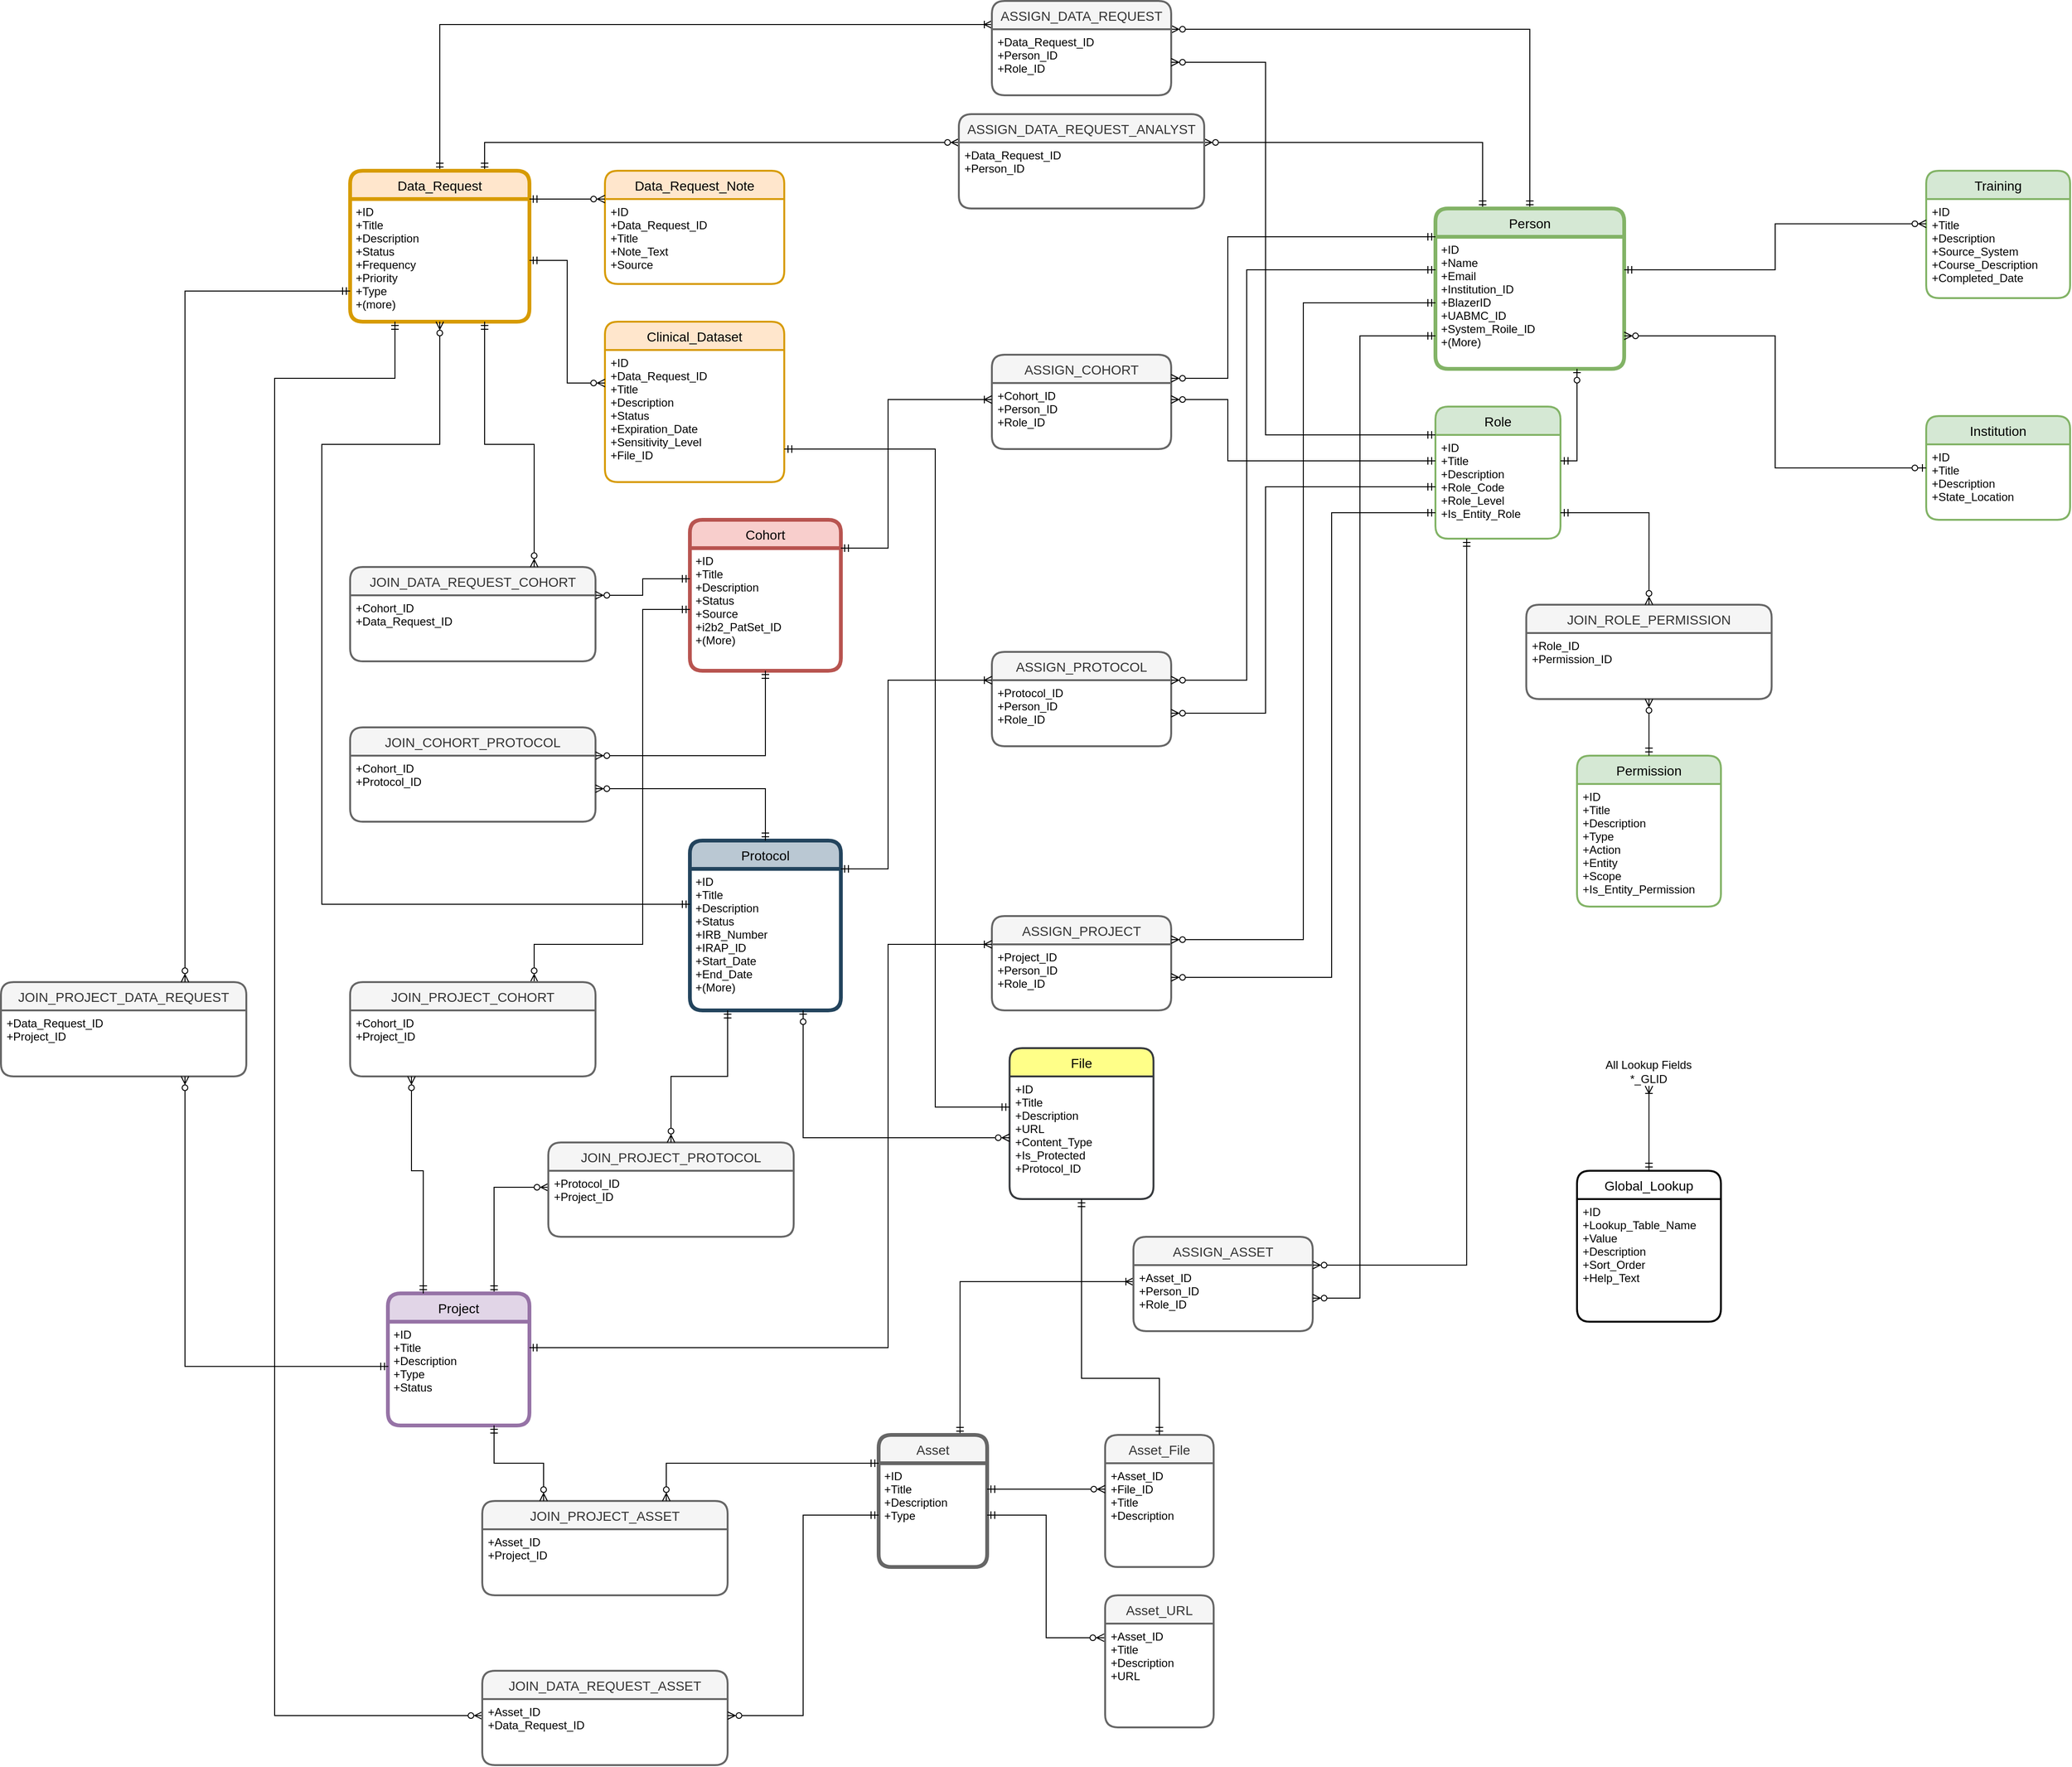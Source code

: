 <mxfile version="22.0.8" type="github">
  <diagram name="Page-1" id="xtjMV_4c2BJUKLzfslF3">
    <mxGraphModel dx="2847" dy="1235" grid="1" gridSize="10" guides="1" tooltips="1" connect="1" arrows="1" fold="1" page="1" pageScale="1" pageWidth="850" pageHeight="1100" math="0" shadow="0">
      <root>
        <mxCell id="0" />
        <mxCell id="1" parent="0" />
        <mxCell id="YR00LoiBqyuWsT7NiNpU-50" style="edgeStyle=orthogonalEdgeStyle;rounded=0;orthogonalLoop=1;jettySize=auto;html=1;exitX=0.5;exitY=0;exitDx=0;exitDy=0;entryX=0;entryY=0.25;entryDx=0;entryDy=0;startArrow=ERmandOne;startFill=0;endArrow=ERoneToMany;endFill=0;" edge="1" parent="1" source="YR00LoiBqyuWsT7NiNpU-1" target="YR00LoiBqyuWsT7NiNpU-38">
          <mxGeometry relative="1" as="geometry" />
        </mxCell>
        <mxCell id="YR00LoiBqyuWsT7NiNpU-52" style="edgeStyle=orthogonalEdgeStyle;rounded=0;orthogonalLoop=1;jettySize=auto;html=1;exitX=0.75;exitY=0;exitDx=0;exitDy=0;entryX=0;entryY=0;entryDx=0;entryDy=0;startArrow=ERmandOne;startFill=0;endArrow=ERzeroToMany;endFill=0;" edge="1" parent="1" source="YR00LoiBqyuWsT7NiNpU-1" target="YR00LoiBqyuWsT7NiNpU-47">
          <mxGeometry relative="1" as="geometry">
            <Array as="points">
              <mxPoint x="193" y="180" />
            </Array>
          </mxGeometry>
        </mxCell>
        <mxCell id="YR00LoiBqyuWsT7NiNpU-1" value="Data_Request" style="swimlane;childLayout=stackLayout;horizontal=1;startSize=30;horizontalStack=0;rounded=1;fontSize=14;fontStyle=0;strokeWidth=4;resizeParent=0;resizeLast=1;shadow=0;dashed=0;align=center;fillColor=#ffe6cc;strokeColor=#d79b00;" vertex="1" parent="1">
          <mxGeometry x="50" y="210" width="190" height="160" as="geometry" />
        </mxCell>
        <mxCell id="YR00LoiBqyuWsT7NiNpU-2" value="+ID&#xa;+Title&#xa;+Description&#xa;+Status&#xa;+Frequency&#xa;+Priority&#xa;+Type&#xa;+(more)" style="align=left;strokeColor=none;fillColor=none;spacingLeft=4;fontSize=12;verticalAlign=top;resizable=0;rotatable=0;part=1;" vertex="1" parent="YR00LoiBqyuWsT7NiNpU-1">
          <mxGeometry y="30" width="190" height="130" as="geometry" />
        </mxCell>
        <mxCell id="YR00LoiBqyuWsT7NiNpU-51" style="edgeStyle=orthogonalEdgeStyle;rounded=0;orthogonalLoop=1;jettySize=auto;html=1;exitX=0.5;exitY=0;exitDx=0;exitDy=0;entryX=1;entryY=0;entryDx=0;entryDy=0;startArrow=ERmandOne;startFill=0;endArrow=ERzeroToMany;endFill=0;" edge="1" parent="1" source="YR00LoiBqyuWsT7NiNpU-3" target="YR00LoiBqyuWsT7NiNpU-39">
          <mxGeometry relative="1" as="geometry">
            <Array as="points">
              <mxPoint x="1300" y="60" />
            </Array>
          </mxGeometry>
        </mxCell>
        <mxCell id="YR00LoiBqyuWsT7NiNpU-53" style="edgeStyle=orthogonalEdgeStyle;rounded=0;orthogonalLoop=1;jettySize=auto;html=1;exitX=0.25;exitY=0;exitDx=0;exitDy=0;entryX=1;entryY=0;entryDx=0;entryDy=0;startArrow=ERmandOne;startFill=0;endArrow=ERzeroToMany;endFill=0;" edge="1" parent="1" source="YR00LoiBqyuWsT7NiNpU-3" target="YR00LoiBqyuWsT7NiNpU-47">
          <mxGeometry relative="1" as="geometry">
            <Array as="points">
              <mxPoint x="1250" y="180" />
            </Array>
          </mxGeometry>
        </mxCell>
        <mxCell id="YR00LoiBqyuWsT7NiNpU-3" value="Person" style="swimlane;childLayout=stackLayout;horizontal=1;startSize=30;horizontalStack=0;rounded=1;fontSize=14;fontStyle=0;strokeWidth=4;resizeParent=0;resizeLast=1;shadow=0;dashed=0;align=center;fillColor=#d5e8d4;strokeColor=#82b366;" vertex="1" parent="1">
          <mxGeometry x="1200" y="250" width="200" height="170" as="geometry" />
        </mxCell>
        <mxCell id="YR00LoiBqyuWsT7NiNpU-4" value="+ID&#xa;+Name&#xa;+Email&#xa;+Institution_ID&#xa;+BlazerID&#xa;+UABMC_ID&#xa;+System_Roile_ID&#xa;+(More)" style="align=left;strokeColor=none;fillColor=none;spacingLeft=4;fontSize=12;verticalAlign=top;resizable=0;rotatable=0;part=1;" vertex="1" parent="YR00LoiBqyuWsT7NiNpU-3">
          <mxGeometry y="30" width="200" height="140" as="geometry" />
        </mxCell>
        <mxCell id="YR00LoiBqyuWsT7NiNpU-83" style="edgeStyle=orthogonalEdgeStyle;rounded=0;orthogonalLoop=1;jettySize=auto;html=1;exitX=0.75;exitY=0;exitDx=0;exitDy=0;entryX=0;entryY=0.25;entryDx=0;entryDy=0;startArrow=ERmandOne;startFill=0;endArrow=ERzeroToMany;endFill=0;" edge="1" parent="1" source="YR00LoiBqyuWsT7NiNpU-6" target="YR00LoiBqyuWsT7NiNpU-82">
          <mxGeometry relative="1" as="geometry" />
        </mxCell>
        <mxCell id="YR00LoiBqyuWsT7NiNpU-6" value="Project" style="swimlane;childLayout=stackLayout;horizontal=1;startSize=30;horizontalStack=0;rounded=1;fontSize=14;fontStyle=0;strokeWidth=4;resizeParent=0;resizeLast=1;shadow=0;dashed=0;align=center;fillColor=#e1d5e7;strokeColor=#9673a6;" vertex="1" parent="1">
          <mxGeometry x="90" y="1400" width="150" height="140" as="geometry" />
        </mxCell>
        <mxCell id="YR00LoiBqyuWsT7NiNpU-7" value="+ID&#xa;+Title&#xa;+Description&#xa;+Type&#xa;+Status" style="align=left;strokeColor=none;fillColor=none;spacingLeft=4;fontSize=12;verticalAlign=top;resizable=0;rotatable=0;part=1;" vertex="1" parent="YR00LoiBqyuWsT7NiNpU-6">
          <mxGeometry y="30" width="150" height="110" as="geometry" />
        </mxCell>
        <mxCell id="YR00LoiBqyuWsT7NiNpU-76" style="edgeStyle=orthogonalEdgeStyle;rounded=0;orthogonalLoop=1;jettySize=auto;html=1;exitX=0.75;exitY=0;exitDx=0;exitDy=0;entryX=0;entryY=0.25;entryDx=0;entryDy=0;startArrow=ERmandOne;startFill=0;endArrow=ERoneToMany;endFill=0;" edge="1" parent="1" source="YR00LoiBqyuWsT7NiNpU-8" target="YR00LoiBqyuWsT7NiNpU-45">
          <mxGeometry relative="1" as="geometry" />
        </mxCell>
        <mxCell id="YR00LoiBqyuWsT7NiNpU-8" value="Asset" style="swimlane;childLayout=stackLayout;horizontal=1;startSize=30;horizontalStack=0;rounded=1;fontSize=14;fontStyle=0;strokeWidth=4;resizeParent=0;resizeLast=1;shadow=0;dashed=0;align=center;fillColor=#f5f5f5;strokeColor=#666666;fontColor=#333333;" vertex="1" parent="1">
          <mxGeometry x="610" y="1550" width="115" height="140" as="geometry" />
        </mxCell>
        <mxCell id="YR00LoiBqyuWsT7NiNpU-9" value="+ID&#xa;+Title&#xa;+Description&#xa;+Type" style="align=left;strokeColor=none;fillColor=none;spacingLeft=4;fontSize=12;verticalAlign=top;resizable=0;rotatable=0;part=1;" vertex="1" parent="YR00LoiBqyuWsT7NiNpU-8">
          <mxGeometry y="30" width="115" height="110" as="geometry" />
        </mxCell>
        <mxCell id="YR00LoiBqyuWsT7NiNpU-10" value="Asset_File" style="swimlane;childLayout=stackLayout;horizontal=1;startSize=30;horizontalStack=0;rounded=1;fontSize=14;fontStyle=0;strokeWidth=2;resizeParent=0;resizeLast=1;shadow=0;dashed=0;align=center;fillColor=#f5f5f5;strokeColor=#666666;fontColor=#333333;" vertex="1" parent="1">
          <mxGeometry x="850" y="1550" width="115" height="140" as="geometry" />
        </mxCell>
        <mxCell id="YR00LoiBqyuWsT7NiNpU-11" value="+Asset_ID&#xa;+File_ID&#xa;+Title&#xa;+Description" style="align=left;strokeColor=none;fillColor=none;spacingLeft=4;fontSize=12;verticalAlign=top;resizable=0;rotatable=0;part=1;" vertex="1" parent="YR00LoiBqyuWsT7NiNpU-10">
          <mxGeometry y="30" width="115" height="110" as="geometry" />
        </mxCell>
        <mxCell id="YR00LoiBqyuWsT7NiNpU-12" value="Asset_URL" style="swimlane;childLayout=stackLayout;horizontal=1;startSize=30;horizontalStack=0;rounded=1;fontSize=14;fontStyle=0;strokeWidth=2;resizeParent=0;resizeLast=1;shadow=0;dashed=0;align=center;fillColor=#f5f5f5;strokeColor=#666666;fontColor=#333333;" vertex="1" parent="1">
          <mxGeometry x="850" y="1720" width="115" height="140" as="geometry" />
        </mxCell>
        <mxCell id="YR00LoiBqyuWsT7NiNpU-13" value="+Asset_ID&#xa;+Title&#xa;+Description&#xa;+URL" style="align=left;strokeColor=none;fillColor=none;spacingLeft=4;fontSize=12;verticalAlign=top;resizable=0;rotatable=0;part=1;" vertex="1" parent="YR00LoiBqyuWsT7NiNpU-12">
          <mxGeometry y="30" width="115" height="110" as="geometry" />
        </mxCell>
        <mxCell id="YR00LoiBqyuWsT7NiNpU-14" style="edgeStyle=orthogonalEdgeStyle;rounded=0;orthogonalLoop=1;jettySize=auto;html=1;exitX=1;exitY=0.25;exitDx=0;exitDy=0;entryX=0;entryY=0.25;entryDx=0;entryDy=0;startArrow=ERmandOne;startFill=0;endArrow=ERzeroToMany;endFill=0;" edge="1" parent="1" source="YR00LoiBqyuWsT7NiNpU-9" target="YR00LoiBqyuWsT7NiNpU-11">
          <mxGeometry relative="1" as="geometry" />
        </mxCell>
        <mxCell id="YR00LoiBqyuWsT7NiNpU-15" style="edgeStyle=orthogonalEdgeStyle;rounded=0;orthogonalLoop=1;jettySize=auto;html=1;exitX=1;exitY=0.5;exitDx=0;exitDy=0;entryX=-0.009;entryY=0.136;entryDx=0;entryDy=0;entryPerimeter=0;startArrow=ERmandOne;startFill=0;endArrow=ERzeroToMany;endFill=0;" edge="1" parent="1" source="YR00LoiBqyuWsT7NiNpU-9" target="YR00LoiBqyuWsT7NiNpU-13">
          <mxGeometry relative="1" as="geometry" />
        </mxCell>
        <mxCell id="YR00LoiBqyuWsT7NiNpU-16" value="Role" style="swimlane;childLayout=stackLayout;horizontal=1;startSize=30;horizontalStack=0;rounded=1;fontSize=14;fontStyle=0;strokeWidth=2;resizeParent=0;resizeLast=1;shadow=0;dashed=0;align=center;fillColor=#d5e8d4;strokeColor=#82b366;" vertex="1" parent="1">
          <mxGeometry x="1200" y="460" width="132.5" height="140" as="geometry" />
        </mxCell>
        <mxCell id="YR00LoiBqyuWsT7NiNpU-17" value="+ID&#xa;+Title&#xa;+Description&#xa;+Role_Code&#xa;+Role_Level&#xa;+Is_Entity_Role" style="align=left;strokeColor=none;fillColor=none;spacingLeft=4;fontSize=12;verticalAlign=top;resizable=0;rotatable=0;part=1;" vertex="1" parent="YR00LoiBqyuWsT7NiNpU-16">
          <mxGeometry y="30" width="132.5" height="110" as="geometry" />
        </mxCell>
        <mxCell id="YR00LoiBqyuWsT7NiNpU-18" value="Permission" style="swimlane;childLayout=stackLayout;horizontal=1;startSize=30;horizontalStack=0;rounded=1;fontSize=14;fontStyle=0;strokeWidth=2;resizeParent=0;resizeLast=1;shadow=0;dashed=0;align=center;fillColor=#d5e8d4;strokeColor=#82b366;" vertex="1" parent="1">
          <mxGeometry x="1350" y="830" width="152.5" height="160" as="geometry" />
        </mxCell>
        <mxCell id="YR00LoiBqyuWsT7NiNpU-19" value="+ID&#xa;+Title&#xa;+Description&#xa;+Type&#xa;+Action&#xa;+Entity&#xa;+Scope&#xa;+Is_Entity_Permission" style="align=left;strokeColor=none;fillColor=none;spacingLeft=4;fontSize=12;verticalAlign=top;resizable=0;rotatable=0;part=1;" vertex="1" parent="YR00LoiBqyuWsT7NiNpU-18">
          <mxGeometry y="30" width="152.5" height="130" as="geometry" />
        </mxCell>
        <mxCell id="YR00LoiBqyuWsT7NiNpU-20" value="Data_Request_Note" style="swimlane;childLayout=stackLayout;horizontal=1;startSize=30;horizontalStack=0;rounded=1;fontSize=14;fontStyle=0;strokeWidth=2;resizeParent=0;resizeLast=1;shadow=0;dashed=0;align=center;fillColor=#ffe6cc;strokeColor=#d79b00;" vertex="1" parent="1">
          <mxGeometry x="320" y="210" width="190" height="120" as="geometry" />
        </mxCell>
        <mxCell id="YR00LoiBqyuWsT7NiNpU-21" value="+ID&#xa;+Data_Request_ID&#xa;+Title&#xa;+Note_Text&#xa;+Source&#xa;" style="align=left;strokeColor=none;fillColor=none;spacingLeft=4;fontSize=12;verticalAlign=top;resizable=0;rotatable=0;part=1;" vertex="1" parent="YR00LoiBqyuWsT7NiNpU-20">
          <mxGeometry y="30" width="190" height="90" as="geometry" />
        </mxCell>
        <mxCell id="YR00LoiBqyuWsT7NiNpU-22" style="edgeStyle=orthogonalEdgeStyle;rounded=0;orthogonalLoop=1;jettySize=auto;html=1;exitX=1;exitY=0;exitDx=0;exitDy=0;entryX=0;entryY=0;entryDx=0;entryDy=0;startArrow=ERmandOne;startFill=0;endArrow=ERzeroToMany;endFill=0;" edge="1" parent="1" source="YR00LoiBqyuWsT7NiNpU-2" target="YR00LoiBqyuWsT7NiNpU-21">
          <mxGeometry relative="1" as="geometry">
            <Array as="points">
              <mxPoint x="280" y="240" />
              <mxPoint x="280" y="240" />
            </Array>
          </mxGeometry>
        </mxCell>
        <mxCell id="YR00LoiBqyuWsT7NiNpU-23" value="Clinical_Dataset" style="swimlane;childLayout=stackLayout;horizontal=1;startSize=30;horizontalStack=0;rounded=1;fontSize=14;fontStyle=0;strokeWidth=2;resizeParent=0;resizeLast=1;shadow=0;dashed=0;align=center;fillColor=#ffe6cc;strokeColor=#d79b00;" vertex="1" parent="1">
          <mxGeometry x="320" y="370" width="190" height="170" as="geometry" />
        </mxCell>
        <mxCell id="YR00LoiBqyuWsT7NiNpU-24" value="+ID&#xa;+Data_Request_ID&#xa;+Title&#xa;+Description&#xa;+Status&#xa;+Expiration_Date&#xa;+Sensitivity_Level&#xa;+File_ID&#xa;" style="align=left;strokeColor=none;fillColor=none;spacingLeft=4;fontSize=12;verticalAlign=top;resizable=0;rotatable=0;part=1;" vertex="1" parent="YR00LoiBqyuWsT7NiNpU-23">
          <mxGeometry y="30" width="190" height="140" as="geometry" />
        </mxCell>
        <mxCell id="YR00LoiBqyuWsT7NiNpU-25" style="edgeStyle=orthogonalEdgeStyle;rounded=0;orthogonalLoop=1;jettySize=auto;html=1;exitX=1;exitY=0.5;exitDx=0;exitDy=0;entryX=0;entryY=0.25;entryDx=0;entryDy=0;startArrow=ERmandOne;startFill=0;endArrow=ERzeroToMany;endFill=0;" edge="1" parent="1" source="YR00LoiBqyuWsT7NiNpU-2" target="YR00LoiBqyuWsT7NiNpU-24">
          <mxGeometry relative="1" as="geometry" />
        </mxCell>
        <mxCell id="YR00LoiBqyuWsT7NiNpU-26" value="Cohort" style="swimlane;childLayout=stackLayout;horizontal=1;startSize=30;horizontalStack=0;rounded=1;fontSize=14;fontStyle=0;strokeWidth=4;resizeParent=0;resizeLast=1;shadow=0;dashed=0;align=center;fillColor=#f8cecc;strokeColor=#b85450;" vertex="1" parent="1">
          <mxGeometry x="410" y="580" width="160" height="160" as="geometry" />
        </mxCell>
        <mxCell id="YR00LoiBqyuWsT7NiNpU-27" value="+ID&#xa;+Title&#xa;+Description&#xa;+Status&#xa;+Source&#xa;+i2b2_PatSet_ID&#xa;+(More)" style="align=left;strokeColor=none;fillColor=none;spacingLeft=4;fontSize=12;verticalAlign=top;resizable=0;rotatable=0;part=1;" vertex="1" parent="YR00LoiBqyuWsT7NiNpU-26">
          <mxGeometry y="30" width="160" height="130" as="geometry" />
        </mxCell>
        <mxCell id="YR00LoiBqyuWsT7NiNpU-28" value="Protocol" style="swimlane;childLayout=stackLayout;horizontal=1;startSize=30;horizontalStack=0;rounded=1;fontSize=14;fontStyle=0;strokeWidth=4;resizeParent=0;resizeLast=1;shadow=0;dashed=0;align=center;fillColor=#bac8d3;strokeColor=#23445d;" vertex="1" parent="1">
          <mxGeometry x="410" y="920" width="160" height="180" as="geometry" />
        </mxCell>
        <mxCell id="YR00LoiBqyuWsT7NiNpU-29" value="+ID&#xa;+Title&#xa;+Description&#xa;+Status&#xa;+IRB_Number&#xa;+IRAP_ID&#xa;+Start_Date&#xa;+End_Date&#xa;+(More)" style="align=left;strokeColor=none;fillColor=none;spacingLeft=4;fontSize=12;verticalAlign=top;resizable=0;rotatable=0;part=1;" vertex="1" parent="YR00LoiBqyuWsT7NiNpU-28">
          <mxGeometry y="30" width="160" height="150" as="geometry" />
        </mxCell>
        <mxCell id="YR00LoiBqyuWsT7NiNpU-30" value="Training" style="swimlane;childLayout=stackLayout;horizontal=1;startSize=30;horizontalStack=0;rounded=1;fontSize=14;fontStyle=0;strokeWidth=2;resizeParent=0;resizeLast=1;shadow=0;dashed=0;align=center;fillColor=#d5e8d4;strokeColor=#82b366;" vertex="1" parent="1">
          <mxGeometry x="1720" y="210" width="152.5" height="135" as="geometry" />
        </mxCell>
        <mxCell id="YR00LoiBqyuWsT7NiNpU-31" value="+ID&#xa;+Title&#xa;+Description&#xa;+Source_System&#xa;+Course_Description&#xa;+Completed_Date&#xa;" style="align=left;strokeColor=none;fillColor=none;spacingLeft=4;fontSize=12;verticalAlign=top;resizable=0;rotatable=0;part=1;" vertex="1" parent="YR00LoiBqyuWsT7NiNpU-30">
          <mxGeometry y="30" width="152.5" height="105" as="geometry" />
        </mxCell>
        <mxCell id="YR00LoiBqyuWsT7NiNpU-32" value="File" style="swimlane;childLayout=stackLayout;horizontal=1;startSize=30;horizontalStack=0;rounded=1;fontSize=14;fontStyle=0;strokeWidth=2;resizeParent=0;resizeLast=1;shadow=0;dashed=0;align=center;fillColor=#ffff88;strokeColor=#36393d;" vertex="1" parent="1">
          <mxGeometry x="748.75" y="1140" width="152.5" height="160" as="geometry" />
        </mxCell>
        <mxCell id="YR00LoiBqyuWsT7NiNpU-33" value="+ID&#xa;+Title&#xa;+Description&#xa;+URL&#xa;+Content_Type&#xa;+Is_Protected&#xa;+Protocol_ID&#xa;" style="align=left;strokeColor=none;fillColor=none;spacingLeft=4;fontSize=12;verticalAlign=top;resizable=0;rotatable=0;part=1;" vertex="1" parent="YR00LoiBqyuWsT7NiNpU-32">
          <mxGeometry y="30" width="152.5" height="130" as="geometry" />
        </mxCell>
        <mxCell id="YR00LoiBqyuWsT7NiNpU-109" style="edgeStyle=orthogonalEdgeStyle;rounded=0;orthogonalLoop=1;jettySize=auto;html=1;exitX=0.5;exitY=0;exitDx=0;exitDy=0;entryX=0.5;entryY=1;entryDx=0;entryDy=0;startArrow=ERmandOne;startFill=0;endArrow=ERoneToMany;endFill=0;" edge="1" parent="1" source="YR00LoiBqyuWsT7NiNpU-34" target="YR00LoiBqyuWsT7NiNpU-108">
          <mxGeometry relative="1" as="geometry" />
        </mxCell>
        <mxCell id="YR00LoiBqyuWsT7NiNpU-34" value="Global_Lookup" style="swimlane;childLayout=stackLayout;horizontal=1;startSize=30;horizontalStack=0;rounded=1;fontSize=14;fontStyle=0;strokeWidth=2;resizeParent=0;resizeLast=1;shadow=0;dashed=0;align=center;" vertex="1" parent="1">
          <mxGeometry x="1350" y="1270" width="152.5" height="160" as="geometry" />
        </mxCell>
        <mxCell id="YR00LoiBqyuWsT7NiNpU-35" value="+ID&#xa;+Lookup_Table_Name&#xa;+Value&#xa;+Description&#xa;+Sort_Order&#xa;+Help_Text" style="align=left;strokeColor=none;fillColor=none;spacingLeft=4;fontSize=12;verticalAlign=top;resizable=0;rotatable=0;part=1;" vertex="1" parent="YR00LoiBqyuWsT7NiNpU-34">
          <mxGeometry y="30" width="152.5" height="130" as="geometry" />
        </mxCell>
        <mxCell id="YR00LoiBqyuWsT7NiNpU-36" value="Institution" style="swimlane;childLayout=stackLayout;horizontal=1;startSize=30;horizontalStack=0;rounded=1;fontSize=14;fontStyle=0;strokeWidth=2;resizeParent=0;resizeLast=1;shadow=0;dashed=0;align=center;fillColor=#d5e8d4;strokeColor=#82b366;" vertex="1" parent="1">
          <mxGeometry x="1720" y="470" width="152.5" height="110" as="geometry" />
        </mxCell>
        <mxCell id="YR00LoiBqyuWsT7NiNpU-37" value="+ID&#xa;+Title&#xa;+Description&#xa;+State_Location" style="align=left;strokeColor=none;fillColor=none;spacingLeft=4;fontSize=12;verticalAlign=top;resizable=0;rotatable=0;part=1;" vertex="1" parent="YR00LoiBqyuWsT7NiNpU-36">
          <mxGeometry y="30" width="152.5" height="80" as="geometry" />
        </mxCell>
        <mxCell id="YR00LoiBqyuWsT7NiNpU-38" value="ASSIGN_DATA_REQUEST" style="swimlane;childLayout=stackLayout;horizontal=1;startSize=30;horizontalStack=0;rounded=1;fontSize=14;fontStyle=0;strokeWidth=2;resizeParent=0;resizeLast=1;shadow=0;dashed=0;align=center;fillColor=#f5f5f5;strokeColor=#666666;fontColor=#333333;" vertex="1" parent="1">
          <mxGeometry x="730" y="30" width="190" height="100" as="geometry" />
        </mxCell>
        <mxCell id="YR00LoiBqyuWsT7NiNpU-39" value="+Data_Request_ID&#xa;+Person_ID&#xa;+Role_ID" style="align=left;strokeColor=none;fillColor=none;spacingLeft=4;fontSize=12;verticalAlign=top;resizable=0;rotatable=0;part=1;" vertex="1" parent="YR00LoiBqyuWsT7NiNpU-38">
          <mxGeometry y="30" width="190" height="70" as="geometry" />
        </mxCell>
        <mxCell id="YR00LoiBqyuWsT7NiNpU-40" value="ASSIGN_COHORT" style="swimlane;childLayout=stackLayout;horizontal=1;startSize=30;horizontalStack=0;rounded=1;fontSize=14;fontStyle=0;strokeWidth=2;resizeParent=0;resizeLast=1;shadow=0;dashed=0;align=center;fillColor=#f5f5f5;strokeColor=#666666;fontColor=#333333;" vertex="1" parent="1">
          <mxGeometry x="730" y="405" width="190" height="100" as="geometry" />
        </mxCell>
        <mxCell id="YR00LoiBqyuWsT7NiNpU-41" value="+Cohort_ID&#xa;+Person_ID&#xa;+Role_ID" style="align=left;strokeColor=none;fillColor=none;spacingLeft=4;fontSize=12;verticalAlign=top;resizable=0;rotatable=0;part=1;" vertex="1" parent="YR00LoiBqyuWsT7NiNpU-40">
          <mxGeometry y="30" width="190" height="70" as="geometry" />
        </mxCell>
        <mxCell id="YR00LoiBqyuWsT7NiNpU-42" value="ASSIGN_PROJECT" style="swimlane;childLayout=stackLayout;horizontal=1;startSize=30;horizontalStack=0;rounded=1;fontSize=14;fontStyle=0;strokeWidth=2;resizeParent=0;resizeLast=1;shadow=0;dashed=0;align=center;fillColor=#f5f5f5;strokeColor=#666666;fontColor=#333333;" vertex="1" parent="1">
          <mxGeometry x="730" y="1000" width="190" height="100" as="geometry" />
        </mxCell>
        <mxCell id="YR00LoiBqyuWsT7NiNpU-43" value="+Project_ID&#xa;+Person_ID&#xa;+Role_ID" style="align=left;strokeColor=none;fillColor=none;spacingLeft=4;fontSize=12;verticalAlign=top;resizable=0;rotatable=0;part=1;" vertex="1" parent="YR00LoiBqyuWsT7NiNpU-42">
          <mxGeometry y="30" width="190" height="70" as="geometry" />
        </mxCell>
        <mxCell id="YR00LoiBqyuWsT7NiNpU-44" value="ASSIGN_ASSET" style="swimlane;childLayout=stackLayout;horizontal=1;startSize=30;horizontalStack=0;rounded=1;fontSize=14;fontStyle=0;strokeWidth=2;resizeParent=0;resizeLast=1;shadow=0;dashed=0;align=center;fillColor=#f5f5f5;strokeColor=#666666;fontColor=#333333;" vertex="1" parent="1">
          <mxGeometry x="880" y="1340" width="190" height="100" as="geometry" />
        </mxCell>
        <mxCell id="YR00LoiBqyuWsT7NiNpU-45" value="+Asset_ID&#xa;+Person_ID&#xa;+Role_ID" style="align=left;strokeColor=none;fillColor=none;spacingLeft=4;fontSize=12;verticalAlign=top;resizable=0;rotatable=0;part=1;" vertex="1" parent="YR00LoiBqyuWsT7NiNpU-44">
          <mxGeometry y="30" width="190" height="70" as="geometry" />
        </mxCell>
        <mxCell id="YR00LoiBqyuWsT7NiNpU-46" value="ASSIGN_DATA_REQUEST_ANALYST" style="swimlane;childLayout=stackLayout;horizontal=1;startSize=30;horizontalStack=0;rounded=1;fontSize=14;fontStyle=0;strokeWidth=2;resizeParent=0;resizeLast=1;shadow=0;dashed=0;align=center;fillColor=#f5f5f5;strokeColor=#666666;fontColor=#333333;" vertex="1" parent="1">
          <mxGeometry x="695" y="150" width="260" height="100" as="geometry" />
        </mxCell>
        <mxCell id="YR00LoiBqyuWsT7NiNpU-47" value="+Data_Request_ID&#xa;+Person_ID" style="align=left;strokeColor=none;fillColor=none;spacingLeft=4;fontSize=12;verticalAlign=top;resizable=0;rotatable=0;part=1;" vertex="1" parent="YR00LoiBqyuWsT7NiNpU-46">
          <mxGeometry y="30" width="260" height="70" as="geometry" />
        </mxCell>
        <mxCell id="YR00LoiBqyuWsT7NiNpU-48" value="ASSIGN_PROTOCOL" style="swimlane;childLayout=stackLayout;horizontal=1;startSize=30;horizontalStack=0;rounded=1;fontSize=14;fontStyle=0;strokeWidth=2;resizeParent=0;resizeLast=1;shadow=0;dashed=0;align=center;fillColor=#f5f5f5;strokeColor=#666666;fontColor=#333333;" vertex="1" parent="1">
          <mxGeometry x="730" y="720" width="190" height="100" as="geometry" />
        </mxCell>
        <mxCell id="YR00LoiBqyuWsT7NiNpU-49" value="+Protocol_ID&#xa;+Person_ID&#xa;+Role_ID" style="align=left;strokeColor=none;fillColor=none;spacingLeft=4;fontSize=12;verticalAlign=top;resizable=0;rotatable=0;part=1;" vertex="1" parent="YR00LoiBqyuWsT7NiNpU-48">
          <mxGeometry y="30" width="190" height="70" as="geometry" />
        </mxCell>
        <mxCell id="YR00LoiBqyuWsT7NiNpU-54" style="edgeStyle=orthogonalEdgeStyle;rounded=0;orthogonalLoop=1;jettySize=auto;html=1;exitX=1;exitY=0.5;exitDx=0;exitDy=0;entryX=0;entryY=0;entryDx=0;entryDy=0;startArrow=ERzeroToMany;startFill=0;endArrow=ERmandOne;endFill=0;" edge="1" parent="1" source="YR00LoiBqyuWsT7NiNpU-39" target="YR00LoiBqyuWsT7NiNpU-17">
          <mxGeometry relative="1" as="geometry">
            <Array as="points">
              <mxPoint x="1020" y="95" />
              <mxPoint x="1020" y="490" />
            </Array>
          </mxGeometry>
        </mxCell>
        <mxCell id="YR00LoiBqyuWsT7NiNpU-55" value="JOIN_DATA_REQUEST_COHORT" style="swimlane;childLayout=stackLayout;horizontal=1;startSize=30;horizontalStack=0;rounded=1;fontSize=14;fontStyle=0;strokeWidth=2;resizeParent=0;resizeLast=1;shadow=0;dashed=0;align=center;fillColor=#f5f5f5;strokeColor=#666666;fontColor=#333333;" vertex="1" parent="1">
          <mxGeometry x="50" y="630" width="260" height="100" as="geometry" />
        </mxCell>
        <mxCell id="YR00LoiBqyuWsT7NiNpU-56" value="+Cohort_ID&#xa;+Data_Request_ID" style="align=left;strokeColor=none;fillColor=none;spacingLeft=4;fontSize=12;verticalAlign=top;resizable=0;rotatable=0;part=1;" vertex="1" parent="YR00LoiBqyuWsT7NiNpU-55">
          <mxGeometry y="30" width="260" height="70" as="geometry" />
        </mxCell>
        <mxCell id="YR00LoiBqyuWsT7NiNpU-57" style="edgeStyle=orthogonalEdgeStyle;rounded=0;orthogonalLoop=1;jettySize=auto;html=1;exitX=0.75;exitY=1;exitDx=0;exitDy=0;entryX=0.75;entryY=0;entryDx=0;entryDy=0;startArrow=ERmandOne;startFill=0;endArrow=ERzeroToMany;endFill=0;" edge="1" parent="1" source="YR00LoiBqyuWsT7NiNpU-2" target="YR00LoiBqyuWsT7NiNpU-55">
          <mxGeometry relative="1" as="geometry" />
        </mxCell>
        <mxCell id="YR00LoiBqyuWsT7NiNpU-58" style="edgeStyle=orthogonalEdgeStyle;rounded=0;orthogonalLoop=1;jettySize=auto;html=1;exitX=1;exitY=0;exitDx=0;exitDy=0;entryX=0;entryY=0.25;entryDx=0;entryDy=0;startArrow=ERzeroToMany;startFill=0;endArrow=ERmandOne;endFill=0;" edge="1" parent="1" source="YR00LoiBqyuWsT7NiNpU-56" target="YR00LoiBqyuWsT7NiNpU-27">
          <mxGeometry relative="1" as="geometry">
            <Array as="points">
              <mxPoint x="360" y="660" />
              <mxPoint x="360" y="642" />
            </Array>
          </mxGeometry>
        </mxCell>
        <mxCell id="YR00LoiBqyuWsT7NiNpU-59" style="edgeStyle=orthogonalEdgeStyle;rounded=0;orthogonalLoop=1;jettySize=auto;html=1;exitX=1;exitY=0;exitDx=0;exitDy=0;entryX=0;entryY=0.25;entryDx=0;entryDy=0;startArrow=ERmandOne;startFill=0;endArrow=ERoneToMany;endFill=0;" edge="1" parent="1" source="YR00LoiBqyuWsT7NiNpU-27" target="YR00LoiBqyuWsT7NiNpU-41">
          <mxGeometry relative="1" as="geometry">
            <Array as="points">
              <mxPoint x="620" y="610" />
              <mxPoint x="620" y="452" />
            </Array>
          </mxGeometry>
        </mxCell>
        <mxCell id="YR00LoiBqyuWsT7NiNpU-60" style="edgeStyle=orthogonalEdgeStyle;rounded=0;orthogonalLoop=1;jettySize=auto;html=1;exitX=0;exitY=0;exitDx=0;exitDy=0;entryX=1;entryY=0.25;entryDx=0;entryDy=0;startArrow=ERmandOne;startFill=0;endArrow=ERzeroToMany;endFill=0;" edge="1" parent="1" source="YR00LoiBqyuWsT7NiNpU-4" target="YR00LoiBqyuWsT7NiNpU-40">
          <mxGeometry relative="1" as="geometry">
            <Array as="points">
              <mxPoint x="980" y="280" />
              <mxPoint x="980" y="430" />
            </Array>
          </mxGeometry>
        </mxCell>
        <mxCell id="YR00LoiBqyuWsT7NiNpU-61" style="edgeStyle=orthogonalEdgeStyle;rounded=0;orthogonalLoop=1;jettySize=auto;html=1;exitX=0;exitY=0.25;exitDx=0;exitDy=0;entryX=1;entryY=0;entryDx=0;entryDy=0;startArrow=ERmandOne;startFill=0;endArrow=ERzeroToMany;endFill=0;" edge="1" parent="1" source="YR00LoiBqyuWsT7NiNpU-4" target="YR00LoiBqyuWsT7NiNpU-49">
          <mxGeometry relative="1" as="geometry">
            <Array as="points">
              <mxPoint x="1000" y="315" />
              <mxPoint x="1000" y="750" />
            </Array>
          </mxGeometry>
        </mxCell>
        <mxCell id="YR00LoiBqyuWsT7NiNpU-62" style="edgeStyle=orthogonalEdgeStyle;rounded=0;orthogonalLoop=1;jettySize=auto;html=1;exitX=0;exitY=0;exitDx=0;exitDy=0;entryX=1;entryY=0;entryDx=0;entryDy=0;startArrow=ERoneToMany;startFill=0;endArrow=ERmandOne;endFill=0;" edge="1" parent="1" source="YR00LoiBqyuWsT7NiNpU-49" target="YR00LoiBqyuWsT7NiNpU-29">
          <mxGeometry relative="1" as="geometry">
            <Array as="points">
              <mxPoint x="620" y="750" />
              <mxPoint x="620" y="950" />
            </Array>
          </mxGeometry>
        </mxCell>
        <mxCell id="YR00LoiBqyuWsT7NiNpU-63" value="JOIN_COHORT_PROTOCOL" style="swimlane;childLayout=stackLayout;horizontal=1;startSize=30;horizontalStack=0;rounded=1;fontSize=14;fontStyle=0;strokeWidth=2;resizeParent=0;resizeLast=1;shadow=0;dashed=0;align=center;fillColor=#f5f5f5;strokeColor=#666666;fontColor=#333333;" vertex="1" parent="1">
          <mxGeometry x="50" y="800" width="260" height="100" as="geometry" />
        </mxCell>
        <mxCell id="YR00LoiBqyuWsT7NiNpU-64" value="+Cohort_ID&#xa;+Protocol_ID" style="align=left;strokeColor=none;fillColor=none;spacingLeft=4;fontSize=12;verticalAlign=top;resizable=0;rotatable=0;part=1;" vertex="1" parent="YR00LoiBqyuWsT7NiNpU-63">
          <mxGeometry y="30" width="260" height="70" as="geometry" />
        </mxCell>
        <mxCell id="YR00LoiBqyuWsT7NiNpU-65" style="edgeStyle=orthogonalEdgeStyle;rounded=0;orthogonalLoop=1;jettySize=auto;html=1;exitX=0.5;exitY=1;exitDx=0;exitDy=0;entryX=1;entryY=0;entryDx=0;entryDy=0;startArrow=ERmandOne;startFill=0;endArrow=ERzeroToMany;endFill=0;" edge="1" parent="1" source="YR00LoiBqyuWsT7NiNpU-27" target="YR00LoiBqyuWsT7NiNpU-64">
          <mxGeometry relative="1" as="geometry">
            <Array as="points">
              <mxPoint x="490" y="830" />
            </Array>
          </mxGeometry>
        </mxCell>
        <mxCell id="YR00LoiBqyuWsT7NiNpU-66" style="edgeStyle=orthogonalEdgeStyle;rounded=0;orthogonalLoop=1;jettySize=auto;html=1;exitX=1;exitY=0.5;exitDx=0;exitDy=0;entryX=0.5;entryY=0;entryDx=0;entryDy=0;startArrow=ERzeroToMany;startFill=0;endArrow=ERmandOne;endFill=0;" edge="1" parent="1" source="YR00LoiBqyuWsT7NiNpU-64" target="YR00LoiBqyuWsT7NiNpU-28">
          <mxGeometry relative="1" as="geometry" />
        </mxCell>
        <mxCell id="YR00LoiBqyuWsT7NiNpU-67" style="edgeStyle=orthogonalEdgeStyle;rounded=0;orthogonalLoop=1;jettySize=auto;html=1;exitX=0.5;exitY=1;exitDx=0;exitDy=0;entryX=0;entryY=0.25;entryDx=0;entryDy=0;startArrow=ERzeroToMany;startFill=0;endArrow=ERmandOne;endFill=0;" edge="1" parent="1" source="YR00LoiBqyuWsT7NiNpU-2" target="YR00LoiBqyuWsT7NiNpU-29">
          <mxGeometry relative="1" as="geometry">
            <Array as="points">
              <mxPoint x="145" y="500" />
              <mxPoint x="20" y="500" />
              <mxPoint x="20" y="988" />
            </Array>
          </mxGeometry>
        </mxCell>
        <mxCell id="YR00LoiBqyuWsT7NiNpU-68" style="edgeStyle=orthogonalEdgeStyle;rounded=0;orthogonalLoop=1;jettySize=auto;html=1;exitX=0;exitY=0.5;exitDx=0;exitDy=0;entryX=1;entryY=0.25;entryDx=0;entryDy=0;startArrow=ERmandOne;startFill=0;endArrow=ERzeroToMany;endFill=0;" edge="1" parent="1" source="YR00LoiBqyuWsT7NiNpU-4" target="YR00LoiBqyuWsT7NiNpU-42">
          <mxGeometry relative="1" as="geometry" />
        </mxCell>
        <mxCell id="YR00LoiBqyuWsT7NiNpU-69" style="edgeStyle=orthogonalEdgeStyle;rounded=0;orthogonalLoop=1;jettySize=auto;html=1;exitX=0;exitY=0;exitDx=0;exitDy=0;entryX=1;entryY=0.25;entryDx=0;entryDy=0;endArrow=ERmandOne;endFill=0;startArrow=ERoneToMany;startFill=0;" edge="1" parent="1" source="YR00LoiBqyuWsT7NiNpU-43" target="YR00LoiBqyuWsT7NiNpU-7">
          <mxGeometry relative="1" as="geometry">
            <Array as="points">
              <mxPoint x="620" y="1030" />
              <mxPoint x="620" y="1458" />
            </Array>
          </mxGeometry>
        </mxCell>
        <mxCell id="YR00LoiBqyuWsT7NiNpU-70" style="edgeStyle=orthogonalEdgeStyle;rounded=0;orthogonalLoop=1;jettySize=auto;html=1;exitX=1;exitY=0.25;exitDx=0;exitDy=0;entryX=0;entryY=0.25;entryDx=0;entryDy=0;endArrow=ERmandOne;endFill=0;startArrow=ERzeroToMany;startFill=0;" edge="1" parent="1" source="YR00LoiBqyuWsT7NiNpU-41" target="YR00LoiBqyuWsT7NiNpU-17">
          <mxGeometry relative="1" as="geometry">
            <Array as="points">
              <mxPoint x="980" y="452" />
              <mxPoint x="980" y="518" />
            </Array>
          </mxGeometry>
        </mxCell>
        <mxCell id="YR00LoiBqyuWsT7NiNpU-72" style="edgeStyle=orthogonalEdgeStyle;rounded=0;orthogonalLoop=1;jettySize=auto;html=1;exitX=0;exitY=0.5;exitDx=0;exitDy=0;entryX=1;entryY=0.5;entryDx=0;entryDy=0;startArrow=ERmandOne;startFill=0;endArrow=ERzeroToMany;endFill=0;" edge="1" parent="1" source="YR00LoiBqyuWsT7NiNpU-17" target="YR00LoiBqyuWsT7NiNpU-49">
          <mxGeometry relative="1" as="geometry">
            <Array as="points">
              <mxPoint x="1020" y="545" />
              <mxPoint x="1020" y="785" />
            </Array>
          </mxGeometry>
        </mxCell>
        <mxCell id="YR00LoiBqyuWsT7NiNpU-73" style="edgeStyle=orthogonalEdgeStyle;rounded=0;orthogonalLoop=1;jettySize=auto;html=1;exitX=0;exitY=0.75;exitDx=0;exitDy=0;entryX=1;entryY=0.5;entryDx=0;entryDy=0;startArrow=ERmandOne;startFill=0;endArrow=ERzeroToMany;endFill=0;" edge="1" parent="1" source="YR00LoiBqyuWsT7NiNpU-17" target="YR00LoiBqyuWsT7NiNpU-43">
          <mxGeometry relative="1" as="geometry">
            <Array as="points">
              <mxPoint x="1090" y="572" />
              <mxPoint x="1090" y="1065" />
            </Array>
          </mxGeometry>
        </mxCell>
        <mxCell id="YR00LoiBqyuWsT7NiNpU-74" style="edgeStyle=orthogonalEdgeStyle;rounded=0;orthogonalLoop=1;jettySize=auto;html=1;exitX=0.25;exitY=1;exitDx=0;exitDy=0;entryX=1;entryY=0;entryDx=0;entryDy=0;startArrow=ERmandOne;startFill=0;endArrow=ERzeroToMany;endFill=0;" edge="1" parent="1" source="YR00LoiBqyuWsT7NiNpU-17" target="YR00LoiBqyuWsT7NiNpU-45">
          <mxGeometry relative="1" as="geometry">
            <Array as="points">
              <mxPoint x="1233" y="1370" />
            </Array>
          </mxGeometry>
        </mxCell>
        <mxCell id="YR00LoiBqyuWsT7NiNpU-75" style="edgeStyle=orthogonalEdgeStyle;rounded=0;orthogonalLoop=1;jettySize=auto;html=1;exitX=0;exitY=0.75;exitDx=0;exitDy=0;entryX=1;entryY=0.5;entryDx=0;entryDy=0;startArrow=ERmandOne;startFill=0;endArrow=ERzeroToMany;endFill=0;" edge="1" parent="1" source="YR00LoiBqyuWsT7NiNpU-4" target="YR00LoiBqyuWsT7NiNpU-45">
          <mxGeometry relative="1" as="geometry">
            <Array as="points">
              <mxPoint x="1120" y="385" />
              <mxPoint x="1120" y="1405" />
            </Array>
          </mxGeometry>
        </mxCell>
        <mxCell id="YR00LoiBqyuWsT7NiNpU-79" style="edgeStyle=orthogonalEdgeStyle;rounded=0;orthogonalLoop=1;jettySize=auto;html=1;exitX=0.75;exitY=0;exitDx=0;exitDy=0;entryX=0;entryY=0.5;entryDx=0;entryDy=0;startArrow=ERzeroToMany;startFill=0;endArrow=ERmandOne;endFill=0;" edge="1" parent="1" source="YR00LoiBqyuWsT7NiNpU-77" target="YR00LoiBqyuWsT7NiNpU-27">
          <mxGeometry relative="1" as="geometry">
            <Array as="points">
              <mxPoint x="245" y="1030" />
              <mxPoint x="360" y="1030" />
              <mxPoint x="360" y="675" />
            </Array>
          </mxGeometry>
        </mxCell>
        <mxCell id="YR00LoiBqyuWsT7NiNpU-77" value="JOIN_PROJECT_COHORT" style="swimlane;childLayout=stackLayout;horizontal=1;startSize=30;horizontalStack=0;rounded=1;fontSize=14;fontStyle=0;strokeWidth=2;resizeParent=0;resizeLast=1;shadow=0;dashed=0;align=center;fillColor=#f5f5f5;strokeColor=#666666;fontColor=#333333;" vertex="1" parent="1">
          <mxGeometry x="50" y="1070" width="260" height="100" as="geometry" />
        </mxCell>
        <mxCell id="YR00LoiBqyuWsT7NiNpU-78" value="+Cohort_ID&#xa;+Project_ID" style="align=left;strokeColor=none;fillColor=none;spacingLeft=4;fontSize=12;verticalAlign=top;resizable=0;rotatable=0;part=1;" vertex="1" parent="YR00LoiBqyuWsT7NiNpU-77">
          <mxGeometry y="30" width="260" height="70" as="geometry" />
        </mxCell>
        <mxCell id="YR00LoiBqyuWsT7NiNpU-80" style="edgeStyle=orthogonalEdgeStyle;rounded=0;orthogonalLoop=1;jettySize=auto;html=1;exitX=0.25;exitY=0;exitDx=0;exitDy=0;entryX=0.25;entryY=1;entryDx=0;entryDy=0;startArrow=ERmandOne;startFill=0;endArrow=ERzeroToMany;endFill=0;" edge="1" parent="1" source="YR00LoiBqyuWsT7NiNpU-6" target="YR00LoiBqyuWsT7NiNpU-78">
          <mxGeometry relative="1" as="geometry">
            <Array as="points">
              <mxPoint x="127" y="1270" />
              <mxPoint x="115" y="1270" />
            </Array>
          </mxGeometry>
        </mxCell>
        <mxCell id="YR00LoiBqyuWsT7NiNpU-81" value="JOIN_PROJECT_PROTOCOL" style="swimlane;childLayout=stackLayout;horizontal=1;startSize=30;horizontalStack=0;rounded=1;fontSize=14;fontStyle=0;strokeWidth=2;resizeParent=0;resizeLast=1;shadow=0;dashed=0;align=center;fillColor=#f5f5f5;strokeColor=#666666;fontColor=#333333;" vertex="1" parent="1">
          <mxGeometry x="260" y="1240" width="260" height="100" as="geometry" />
        </mxCell>
        <mxCell id="YR00LoiBqyuWsT7NiNpU-82" value="+Protocol_ID&#xa;+Project_ID" style="align=left;strokeColor=none;fillColor=none;spacingLeft=4;fontSize=12;verticalAlign=top;resizable=0;rotatable=0;part=1;" vertex="1" parent="YR00LoiBqyuWsT7NiNpU-81">
          <mxGeometry y="30" width="260" height="70" as="geometry" />
        </mxCell>
        <mxCell id="YR00LoiBqyuWsT7NiNpU-84" style="edgeStyle=orthogonalEdgeStyle;rounded=0;orthogonalLoop=1;jettySize=auto;html=1;exitX=0.25;exitY=1;exitDx=0;exitDy=0;entryX=0.5;entryY=0;entryDx=0;entryDy=0;startArrow=ERmandOne;startFill=0;endArrow=ERzeroToMany;endFill=0;" edge="1" parent="1" source="YR00LoiBqyuWsT7NiNpU-29" target="YR00LoiBqyuWsT7NiNpU-81">
          <mxGeometry relative="1" as="geometry" />
        </mxCell>
        <mxCell id="YR00LoiBqyuWsT7NiNpU-85" value="JOIN_PROJECT_DATA_REQUEST" style="swimlane;childLayout=stackLayout;horizontal=1;startSize=30;horizontalStack=0;rounded=1;fontSize=14;fontStyle=0;strokeWidth=2;resizeParent=0;resizeLast=1;shadow=0;dashed=0;align=center;fillColor=#f5f5f5;strokeColor=#666666;fontColor=#333333;" vertex="1" parent="1">
          <mxGeometry x="-320" y="1070" width="260" height="100" as="geometry" />
        </mxCell>
        <mxCell id="YR00LoiBqyuWsT7NiNpU-86" value="+Data_Request_ID&#xa;+Project_ID" style="align=left;strokeColor=none;fillColor=none;spacingLeft=4;fontSize=12;verticalAlign=top;resizable=0;rotatable=0;part=1;" vertex="1" parent="YR00LoiBqyuWsT7NiNpU-85">
          <mxGeometry y="30" width="260" height="70" as="geometry" />
        </mxCell>
        <mxCell id="YR00LoiBqyuWsT7NiNpU-87" style="edgeStyle=orthogonalEdgeStyle;rounded=0;orthogonalLoop=1;jettySize=auto;html=1;exitX=0.75;exitY=1;exitDx=0;exitDy=0;entryX=0.003;entryY=0.431;entryDx=0;entryDy=0;entryPerimeter=0;startArrow=ERzeroToMany;startFill=0;endArrow=ERmandOne;endFill=0;" edge="1" parent="1" source="YR00LoiBqyuWsT7NiNpU-86" target="YR00LoiBqyuWsT7NiNpU-7">
          <mxGeometry relative="1" as="geometry" />
        </mxCell>
        <mxCell id="YR00LoiBqyuWsT7NiNpU-88" style="edgeStyle=orthogonalEdgeStyle;rounded=0;orthogonalLoop=1;jettySize=auto;html=1;exitX=0;exitY=0.75;exitDx=0;exitDy=0;entryX=0.75;entryY=0;entryDx=0;entryDy=0;startArrow=ERmandOne;startFill=0;endArrow=ERzeroToMany;endFill=0;" edge="1" parent="1" source="YR00LoiBqyuWsT7NiNpU-2" target="YR00LoiBqyuWsT7NiNpU-85">
          <mxGeometry relative="1" as="geometry" />
        </mxCell>
        <mxCell id="YR00LoiBqyuWsT7NiNpU-89" value="JOIN_PROJECT_ASSET" style="swimlane;childLayout=stackLayout;horizontal=1;startSize=30;horizontalStack=0;rounded=1;fontSize=14;fontStyle=0;strokeWidth=2;resizeParent=0;resizeLast=1;shadow=0;dashed=0;align=center;fillColor=#f5f5f5;strokeColor=#666666;fontColor=#333333;" vertex="1" parent="1">
          <mxGeometry x="190" y="1620" width="260" height="100" as="geometry" />
        </mxCell>
        <mxCell id="YR00LoiBqyuWsT7NiNpU-90" value="+Asset_ID&#xa;+Project_ID" style="align=left;strokeColor=none;fillColor=none;spacingLeft=4;fontSize=12;verticalAlign=top;resizable=0;rotatable=0;part=1;" vertex="1" parent="YR00LoiBqyuWsT7NiNpU-89">
          <mxGeometry y="30" width="260" height="70" as="geometry" />
        </mxCell>
        <mxCell id="YR00LoiBqyuWsT7NiNpU-91" style="edgeStyle=orthogonalEdgeStyle;rounded=0;orthogonalLoop=1;jettySize=auto;html=1;exitX=0.75;exitY=1;exitDx=0;exitDy=0;entryX=0.25;entryY=0;entryDx=0;entryDy=0;startArrow=ERmandOne;startFill=0;endArrow=ERzeroToMany;endFill=0;" edge="1" parent="1" source="YR00LoiBqyuWsT7NiNpU-7" target="YR00LoiBqyuWsT7NiNpU-89">
          <mxGeometry relative="1" as="geometry" />
        </mxCell>
        <mxCell id="YR00LoiBqyuWsT7NiNpU-93" style="edgeStyle=orthogonalEdgeStyle;rounded=0;orthogonalLoop=1;jettySize=auto;html=1;exitX=0;exitY=0;exitDx=0;exitDy=0;entryX=0.75;entryY=0;entryDx=0;entryDy=0;startArrow=ERmandOne;startFill=0;endArrow=ERzeroToMany;endFill=0;" edge="1" parent="1" source="YR00LoiBqyuWsT7NiNpU-9" target="YR00LoiBqyuWsT7NiNpU-89">
          <mxGeometry relative="1" as="geometry">
            <Array as="points">
              <mxPoint x="385" y="1580" />
            </Array>
          </mxGeometry>
        </mxCell>
        <mxCell id="YR00LoiBqyuWsT7NiNpU-97" style="edgeStyle=orthogonalEdgeStyle;rounded=0;orthogonalLoop=1;jettySize=auto;html=1;exitX=0;exitY=0.25;exitDx=0;exitDy=0;entryX=0.25;entryY=1;entryDx=0;entryDy=0;startArrow=ERzeroToMany;startFill=0;endArrow=ERmandOne;endFill=0;" edge="1" parent="1" source="YR00LoiBqyuWsT7NiNpU-95" target="YR00LoiBqyuWsT7NiNpU-2">
          <mxGeometry relative="1" as="geometry">
            <mxPoint x="62.53" y="1850" as="sourcePoint" />
            <mxPoint x="-29.97" y="370.0" as="targetPoint" />
            <Array as="points">
              <mxPoint x="-30" y="1848" />
              <mxPoint x="-30" y="430" />
              <mxPoint x="97" y="430" />
            </Array>
          </mxGeometry>
        </mxCell>
        <mxCell id="YR00LoiBqyuWsT7NiNpU-94" value="JOIN_DATA_REQUEST_ASSET" style="swimlane;childLayout=stackLayout;horizontal=1;startSize=30;horizontalStack=0;rounded=1;fontSize=14;fontStyle=0;strokeWidth=2;resizeParent=0;resizeLast=1;shadow=0;dashed=0;align=center;fillColor=#f5f5f5;strokeColor=#666666;fontColor=#333333;" vertex="1" parent="1">
          <mxGeometry x="190" y="1800" width="260" height="100" as="geometry" />
        </mxCell>
        <mxCell id="YR00LoiBqyuWsT7NiNpU-95" value="+Asset_ID&#xa;+Data_Request_ID" style="align=left;strokeColor=none;fillColor=none;spacingLeft=4;fontSize=12;verticalAlign=top;resizable=0;rotatable=0;part=1;" vertex="1" parent="YR00LoiBqyuWsT7NiNpU-94">
          <mxGeometry y="30" width="260" height="70" as="geometry" />
        </mxCell>
        <mxCell id="YR00LoiBqyuWsT7NiNpU-96" style="edgeStyle=orthogonalEdgeStyle;rounded=0;orthogonalLoop=1;jettySize=auto;html=1;exitX=0;exitY=0.5;exitDx=0;exitDy=0;entryX=1;entryY=0.25;entryDx=0;entryDy=0;startArrow=ERmandOne;startFill=0;endArrow=ERzeroToMany;endFill=0;" edge="1" parent="1" source="YR00LoiBqyuWsT7NiNpU-9" target="YR00LoiBqyuWsT7NiNpU-95">
          <mxGeometry relative="1" as="geometry" />
        </mxCell>
        <mxCell id="YR00LoiBqyuWsT7NiNpU-98" value="JOIN_ROLE_PERMISSION" style="swimlane;childLayout=stackLayout;horizontal=1;startSize=30;horizontalStack=0;rounded=1;fontSize=14;fontStyle=0;strokeWidth=2;resizeParent=0;resizeLast=1;shadow=0;dashed=0;align=center;fillColor=#f5f5f5;strokeColor=#666666;fontColor=#333333;" vertex="1" parent="1">
          <mxGeometry x="1296.25" y="670" width="260" height="100" as="geometry" />
        </mxCell>
        <mxCell id="YR00LoiBqyuWsT7NiNpU-99" value="+Role_ID&#xa;+Permission_ID" style="align=left;strokeColor=none;fillColor=none;spacingLeft=4;fontSize=12;verticalAlign=top;resizable=0;rotatable=0;part=1;" vertex="1" parent="YR00LoiBqyuWsT7NiNpU-98">
          <mxGeometry y="30" width="260" height="70" as="geometry" />
        </mxCell>
        <mxCell id="YR00LoiBqyuWsT7NiNpU-100" style="edgeStyle=orthogonalEdgeStyle;rounded=0;orthogonalLoop=1;jettySize=auto;html=1;exitX=1;exitY=0.75;exitDx=0;exitDy=0;entryX=0.5;entryY=0;entryDx=0;entryDy=0;startArrow=ERmandOne;startFill=0;endArrow=ERzeroToMany;endFill=0;" edge="1" parent="1" source="YR00LoiBqyuWsT7NiNpU-17" target="YR00LoiBqyuWsT7NiNpU-98">
          <mxGeometry relative="1" as="geometry" />
        </mxCell>
        <mxCell id="YR00LoiBqyuWsT7NiNpU-101" style="edgeStyle=orthogonalEdgeStyle;rounded=0;orthogonalLoop=1;jettySize=auto;html=1;exitX=0.5;exitY=1;exitDx=0;exitDy=0;entryX=0.5;entryY=0;entryDx=0;entryDy=0;startArrow=ERzeroToMany;startFill=0;endArrow=ERmandOne;endFill=0;" edge="1" parent="1" source="YR00LoiBqyuWsT7NiNpU-99" target="YR00LoiBqyuWsT7NiNpU-18">
          <mxGeometry relative="1" as="geometry" />
        </mxCell>
        <mxCell id="YR00LoiBqyuWsT7NiNpU-102" style="edgeStyle=orthogonalEdgeStyle;rounded=0;orthogonalLoop=1;jettySize=auto;html=1;exitX=1;exitY=0.25;exitDx=0;exitDy=0;entryX=0;entryY=0.25;entryDx=0;entryDy=0;startArrow=ERmandOne;startFill=0;endArrow=ERzeroToMany;endFill=0;" edge="1" parent="1" source="YR00LoiBqyuWsT7NiNpU-4" target="YR00LoiBqyuWsT7NiNpU-31">
          <mxGeometry relative="1" as="geometry" />
        </mxCell>
        <mxCell id="YR00LoiBqyuWsT7NiNpU-103" style="edgeStyle=orthogonalEdgeStyle;rounded=0;orthogonalLoop=1;jettySize=auto;html=1;exitX=1;exitY=0.75;exitDx=0;exitDy=0;entryX=0;entryY=0.5;entryDx=0;entryDy=0;startArrow=ERzeroToMany;startFill=0;endArrow=ERzeroToOne;endFill=0;" edge="1" parent="1" source="YR00LoiBqyuWsT7NiNpU-4" target="YR00LoiBqyuWsT7NiNpU-36">
          <mxGeometry relative="1" as="geometry" />
        </mxCell>
        <mxCell id="YR00LoiBqyuWsT7NiNpU-104" style="edgeStyle=orthogonalEdgeStyle;rounded=0;orthogonalLoop=1;jettySize=auto;html=1;exitX=0.75;exitY=1;exitDx=0;exitDy=0;entryX=1;entryY=0.25;entryDx=0;entryDy=0;startArrow=ERzeroToOne;startFill=0;endArrow=ERmandOne;endFill=0;" edge="1" parent="1" source="YR00LoiBqyuWsT7NiNpU-4" target="YR00LoiBqyuWsT7NiNpU-17">
          <mxGeometry relative="1" as="geometry">
            <Array as="points">
              <mxPoint x="1350" y="518" />
            </Array>
          </mxGeometry>
        </mxCell>
        <mxCell id="YR00LoiBqyuWsT7NiNpU-105" style="edgeStyle=orthogonalEdgeStyle;rounded=0;orthogonalLoop=1;jettySize=auto;html=1;exitX=1;exitY=0.75;exitDx=0;exitDy=0;entryX=0;entryY=0.25;entryDx=0;entryDy=0;startArrow=ERmandOne;startFill=0;endArrow=ERmandOne;endFill=0;" edge="1" parent="1" source="YR00LoiBqyuWsT7NiNpU-24" target="YR00LoiBqyuWsT7NiNpU-33">
          <mxGeometry relative="1" as="geometry">
            <Array as="points">
              <mxPoint x="670" y="505" />
              <mxPoint x="670" y="1202" />
            </Array>
          </mxGeometry>
        </mxCell>
        <mxCell id="YR00LoiBqyuWsT7NiNpU-106" style="edgeStyle=orthogonalEdgeStyle;rounded=0;orthogonalLoop=1;jettySize=auto;html=1;exitX=0.5;exitY=1;exitDx=0;exitDy=0;entryX=0.5;entryY=0;entryDx=0;entryDy=0;startArrow=ERmandOne;startFill=0;endArrow=ERmandOne;endFill=0;" edge="1" parent="1" source="YR00LoiBqyuWsT7NiNpU-33" target="YR00LoiBqyuWsT7NiNpU-10">
          <mxGeometry relative="1" as="geometry">
            <Array as="points">
              <mxPoint x="825" y="1490" />
              <mxPoint x="907" y="1490" />
            </Array>
          </mxGeometry>
        </mxCell>
        <mxCell id="YR00LoiBqyuWsT7NiNpU-107" style="edgeStyle=orthogonalEdgeStyle;rounded=0;orthogonalLoop=1;jettySize=auto;html=1;exitX=0;exitY=0.5;exitDx=0;exitDy=0;entryX=0.75;entryY=1;entryDx=0;entryDy=0;startArrow=ERzeroToMany;startFill=0;endArrow=ERzeroToOne;endFill=0;" edge="1" parent="1" source="YR00LoiBqyuWsT7NiNpU-33" target="YR00LoiBqyuWsT7NiNpU-29">
          <mxGeometry relative="1" as="geometry" />
        </mxCell>
        <mxCell id="YR00LoiBqyuWsT7NiNpU-108" value="All Lookup Fields *_GLID" style="text;html=1;strokeColor=none;fillColor=none;align=center;verticalAlign=middle;whiteSpace=wrap;rounded=0;" vertex="1" parent="1">
          <mxGeometry x="1366.25" y="1150" width="120" height="30" as="geometry" />
        </mxCell>
      </root>
    </mxGraphModel>
  </diagram>
</mxfile>
